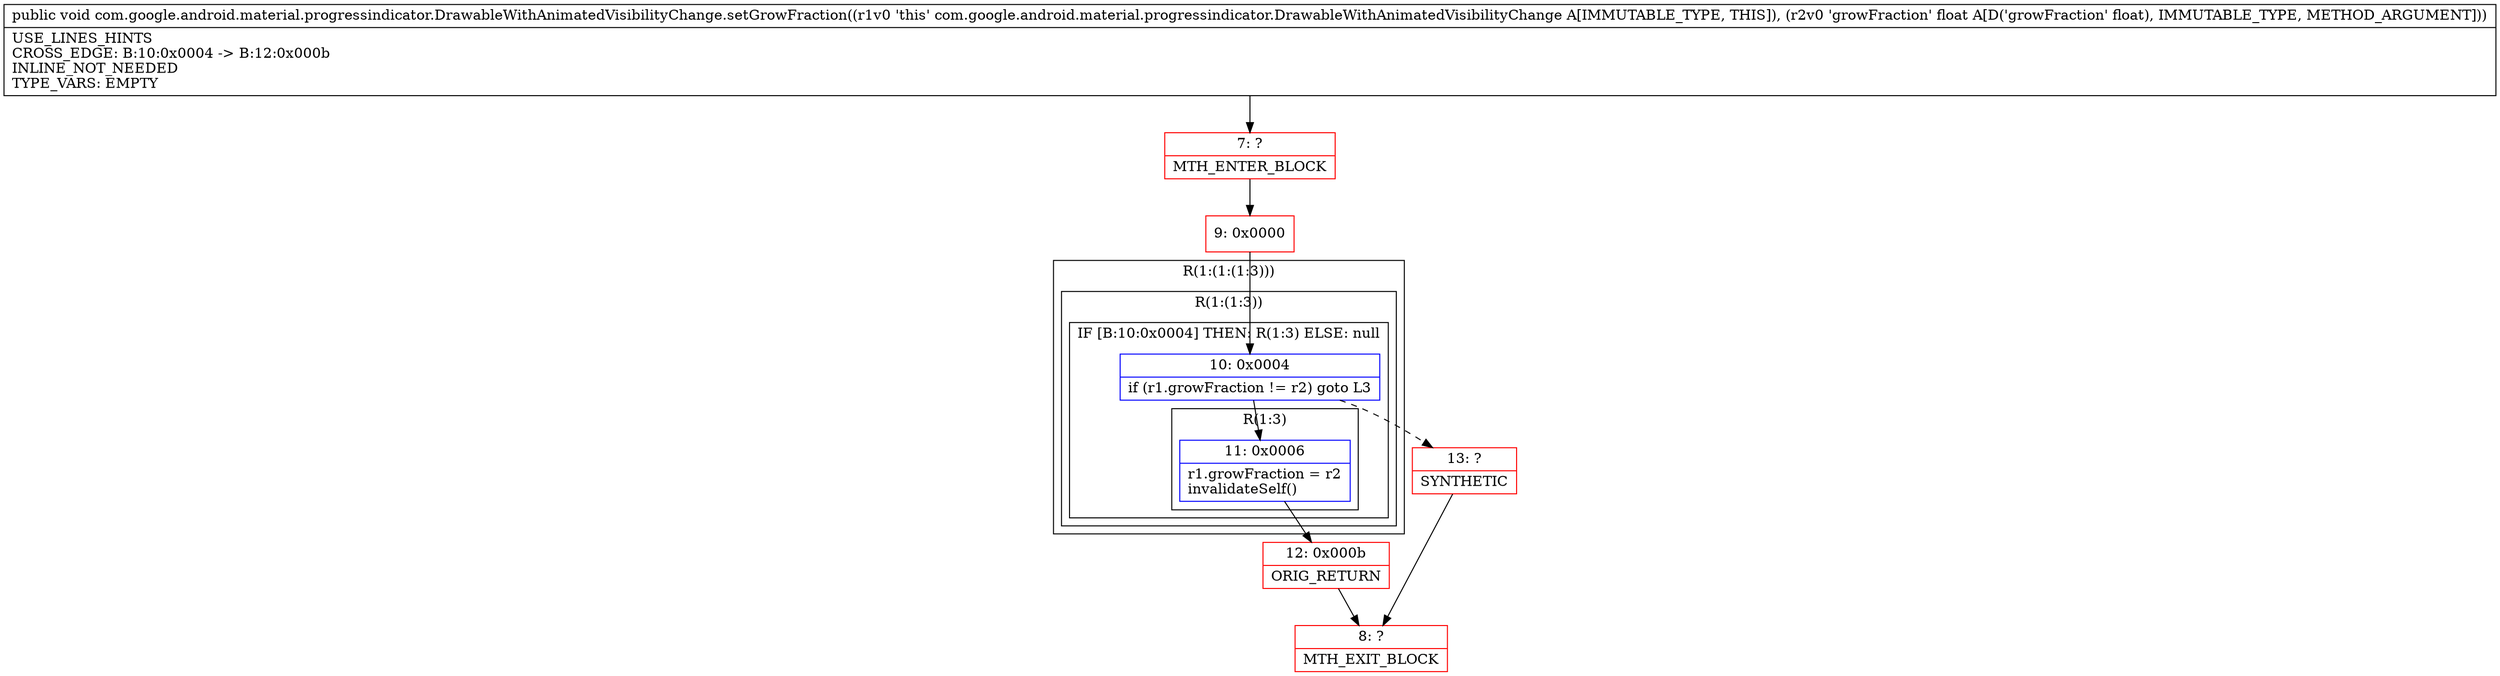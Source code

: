 digraph "CFG forcom.google.android.material.progressindicator.DrawableWithAnimatedVisibilityChange.setGrowFraction(F)V" {
subgraph cluster_Region_474999487 {
label = "R(1:(1:(1:3)))";
node [shape=record,color=blue];
subgraph cluster_Region_1221744926 {
label = "R(1:(1:3))";
node [shape=record,color=blue];
subgraph cluster_IfRegion_676736217 {
label = "IF [B:10:0x0004] THEN: R(1:3) ELSE: null";
node [shape=record,color=blue];
Node_10 [shape=record,label="{10\:\ 0x0004|if (r1.growFraction != r2) goto L3\l}"];
subgraph cluster_Region_2011181009 {
label = "R(1:3)";
node [shape=record,color=blue];
Node_11 [shape=record,label="{11\:\ 0x0006|r1.growFraction = r2\linvalidateSelf()\l}"];
}
}
}
}
Node_7 [shape=record,color=red,label="{7\:\ ?|MTH_ENTER_BLOCK\l}"];
Node_9 [shape=record,color=red,label="{9\:\ 0x0000}"];
Node_12 [shape=record,color=red,label="{12\:\ 0x000b|ORIG_RETURN\l}"];
Node_8 [shape=record,color=red,label="{8\:\ ?|MTH_EXIT_BLOCK\l}"];
Node_13 [shape=record,color=red,label="{13\:\ ?|SYNTHETIC\l}"];
MethodNode[shape=record,label="{public void com.google.android.material.progressindicator.DrawableWithAnimatedVisibilityChange.setGrowFraction((r1v0 'this' com.google.android.material.progressindicator.DrawableWithAnimatedVisibilityChange A[IMMUTABLE_TYPE, THIS]), (r2v0 'growFraction' float A[D('growFraction' float), IMMUTABLE_TYPE, METHOD_ARGUMENT]))  | USE_LINES_HINTS\lCROSS_EDGE: B:10:0x0004 \-\> B:12:0x000b\lINLINE_NOT_NEEDED\lTYPE_VARS: EMPTY\l}"];
MethodNode -> Node_7;Node_10 -> Node_11;
Node_10 -> Node_13[style=dashed];
Node_11 -> Node_12;
Node_7 -> Node_9;
Node_9 -> Node_10;
Node_12 -> Node_8;
Node_13 -> Node_8;
}

